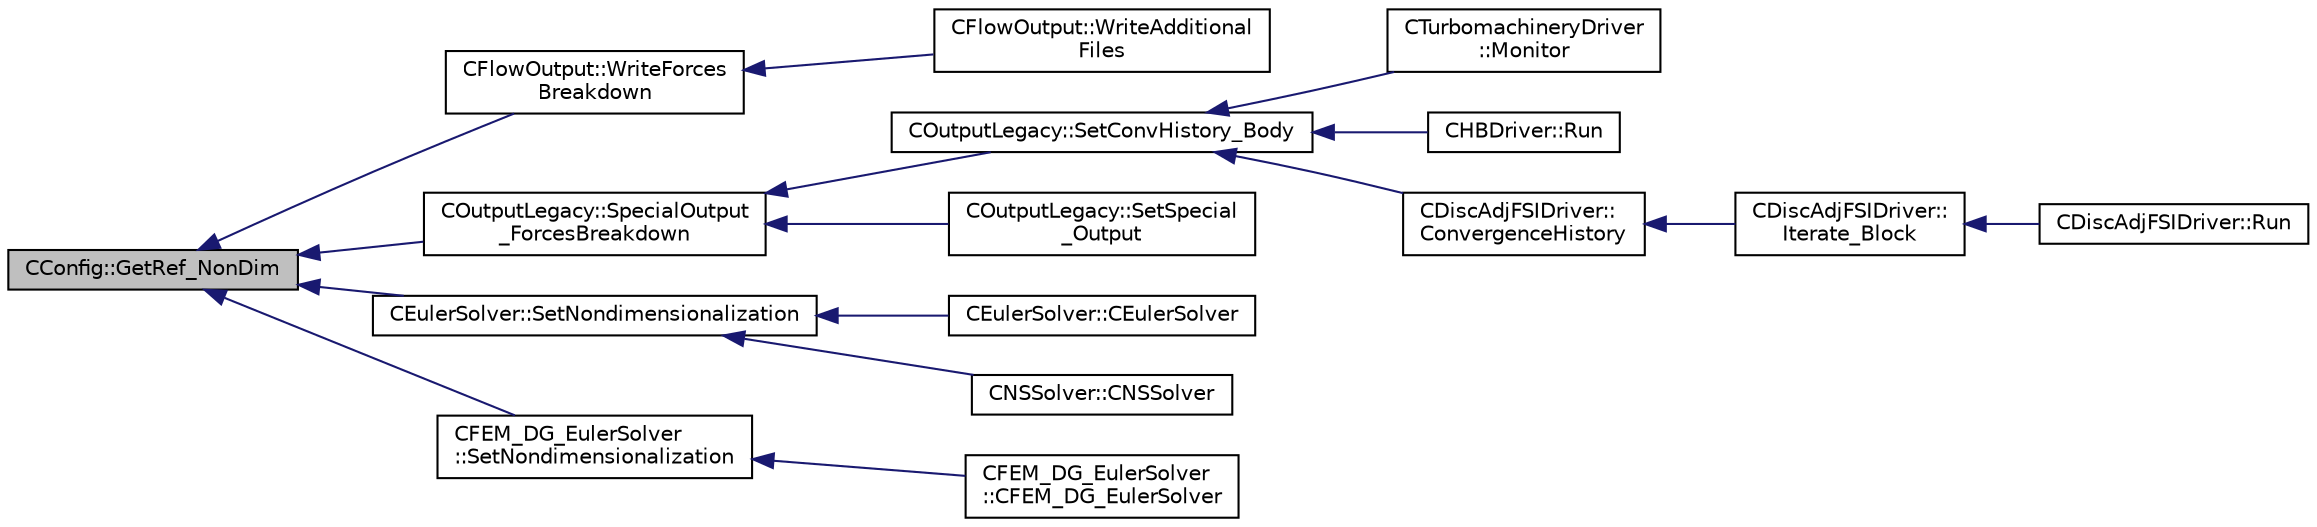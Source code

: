 digraph "CConfig::GetRef_NonDim"
{
  edge [fontname="Helvetica",fontsize="10",labelfontname="Helvetica",labelfontsize="10"];
  node [fontname="Helvetica",fontsize="10",shape=record];
  rankdir="LR";
  Node10784 [label="CConfig::GetRef_NonDim",height=0.2,width=0.4,color="black", fillcolor="grey75", style="filled", fontcolor="black"];
  Node10784 -> Node10785 [dir="back",color="midnightblue",fontsize="10",style="solid",fontname="Helvetica"];
  Node10785 [label="CFlowOutput::WriteForces\lBreakdown",height=0.2,width=0.4,color="black", fillcolor="white", style="filled",URL="$class_c_flow_output.html#afacedef2006aa6fcf8c9a312b5f4430c",tooltip="Write the forces breakdown file. "];
  Node10785 -> Node10786 [dir="back",color="midnightblue",fontsize="10",style="solid",fontname="Helvetica"];
  Node10786 [label="CFlowOutput::WriteAdditional\lFiles",height=0.2,width=0.4,color="black", fillcolor="white", style="filled",URL="$class_c_flow_output.html#aaac3fb7b2575967b157c306065ab1ea8",tooltip="Write any additional files defined for the current solver. "];
  Node10784 -> Node10787 [dir="back",color="midnightblue",fontsize="10",style="solid",fontname="Helvetica"];
  Node10787 [label="COutputLegacy::SpecialOutput\l_ForcesBreakdown",height=0.2,width=0.4,color="black", fillcolor="white", style="filled",URL="$class_c_output_legacy.html#ab1ca98c0c4b16e9b75f06744e10d47c8",tooltip="Write the history file and the convergence on the screen for serial computations. ..."];
  Node10787 -> Node10788 [dir="back",color="midnightblue",fontsize="10",style="solid",fontname="Helvetica"];
  Node10788 [label="COutputLegacy::SetConvHistory_Body",height=0.2,width=0.4,color="black", fillcolor="white", style="filled",URL="$class_c_output_legacy.html#a217cc0d778a3828499189a9debee47c6",tooltip="Write the history file and the convergence on the screen for serial computations. ..."];
  Node10788 -> Node10789 [dir="back",color="midnightblue",fontsize="10",style="solid",fontname="Helvetica"];
  Node10789 [label="CTurbomachineryDriver\l::Monitor",height=0.2,width=0.4,color="black", fillcolor="white", style="filled",URL="$class_c_turbomachinery_driver.html#a41d7b50bbacef68eb5436293ebb2da4f",tooltip="Monitor the computation. "];
  Node10788 -> Node10790 [dir="back",color="midnightblue",fontsize="10",style="solid",fontname="Helvetica"];
  Node10790 [label="CHBDriver::Run",height=0.2,width=0.4,color="black", fillcolor="white", style="filled",URL="$class_c_h_b_driver.html#a98c0448a8e0404845ee54e25b62eaea9",tooltip="Run a single iteration of a Harmonic Balance problem. "];
  Node10788 -> Node10791 [dir="back",color="midnightblue",fontsize="10",style="solid",fontname="Helvetica"];
  Node10791 [label="CDiscAdjFSIDriver::\lConvergenceHistory",height=0.2,width=0.4,color="black", fillcolor="white", style="filled",URL="$class_c_disc_adj_f_s_i_driver.html#a139dfa2442613879f2b15f28a09c2bd5",tooltip="Output the convergence history. "];
  Node10791 -> Node10792 [dir="back",color="midnightblue",fontsize="10",style="solid",fontname="Helvetica"];
  Node10792 [label="CDiscAdjFSIDriver::\lIterate_Block",height=0.2,width=0.4,color="black", fillcolor="white", style="filled",URL="$class_c_disc_adj_f_s_i_driver.html#a84949f139fa795b7d34d6ff77e82eb5c",tooltip="Iterate a certain block for adjoint FSI - may be the whole set of variables or independent and subite..."];
  Node10792 -> Node10793 [dir="back",color="midnightblue",fontsize="10",style="solid",fontname="Helvetica"];
  Node10793 [label="CDiscAdjFSIDriver::Run",height=0.2,width=0.4,color="black", fillcolor="white", style="filled",URL="$class_c_disc_adj_f_s_i_driver.html#a2e965d6e9c4dcfc296077cae225cab21",tooltip="Run a Discrete Adjoint iteration for the FSI problem. "];
  Node10787 -> Node10794 [dir="back",color="midnightblue",fontsize="10",style="solid",fontname="Helvetica"];
  Node10794 [label="COutputLegacy::SetSpecial\l_Output",height=0.2,width=0.4,color="black", fillcolor="white", style="filled",URL="$class_c_output_legacy.html#ab087aa06a268f2a2b96ead0cd32c0c41",tooltip="Writes the special output files. "];
  Node10784 -> Node10795 [dir="back",color="midnightblue",fontsize="10",style="solid",fontname="Helvetica"];
  Node10795 [label="CEulerSolver::SetNondimensionalization",height=0.2,width=0.4,color="black", fillcolor="white", style="filled",URL="$class_c_euler_solver.html#a1c633d6e77fefb2e76308e2ba0af0c2c",tooltip="Set the solver nondimensionalization. "];
  Node10795 -> Node10796 [dir="back",color="midnightblue",fontsize="10",style="solid",fontname="Helvetica"];
  Node10796 [label="CEulerSolver::CEulerSolver",height=0.2,width=0.4,color="black", fillcolor="white", style="filled",URL="$class_c_euler_solver.html#ae1e74218b4e943111b100d7ddcbd4db9"];
  Node10795 -> Node10797 [dir="back",color="midnightblue",fontsize="10",style="solid",fontname="Helvetica"];
  Node10797 [label="CNSSolver::CNSSolver",height=0.2,width=0.4,color="black", fillcolor="white", style="filled",URL="$class_c_n_s_solver.html#a2a8ad49c42b4546696e631cf44b7788b"];
  Node10784 -> Node10798 [dir="back",color="midnightblue",fontsize="10",style="solid",fontname="Helvetica"];
  Node10798 [label="CFEM_DG_EulerSolver\l::SetNondimensionalization",height=0.2,width=0.4,color="black", fillcolor="white", style="filled",URL="$class_c_f_e_m___d_g___euler_solver.html#a31316dc2fe564329d9bb372961b10a3a",tooltip="Set the fluid solver nondimensionalization. "];
  Node10798 -> Node10799 [dir="back",color="midnightblue",fontsize="10",style="solid",fontname="Helvetica"];
  Node10799 [label="CFEM_DG_EulerSolver\l::CFEM_DG_EulerSolver",height=0.2,width=0.4,color="black", fillcolor="white", style="filled",URL="$class_c_f_e_m___d_g___euler_solver.html#a70d30ef9e7cd7620d54ec73f4b1ed28c"];
}
